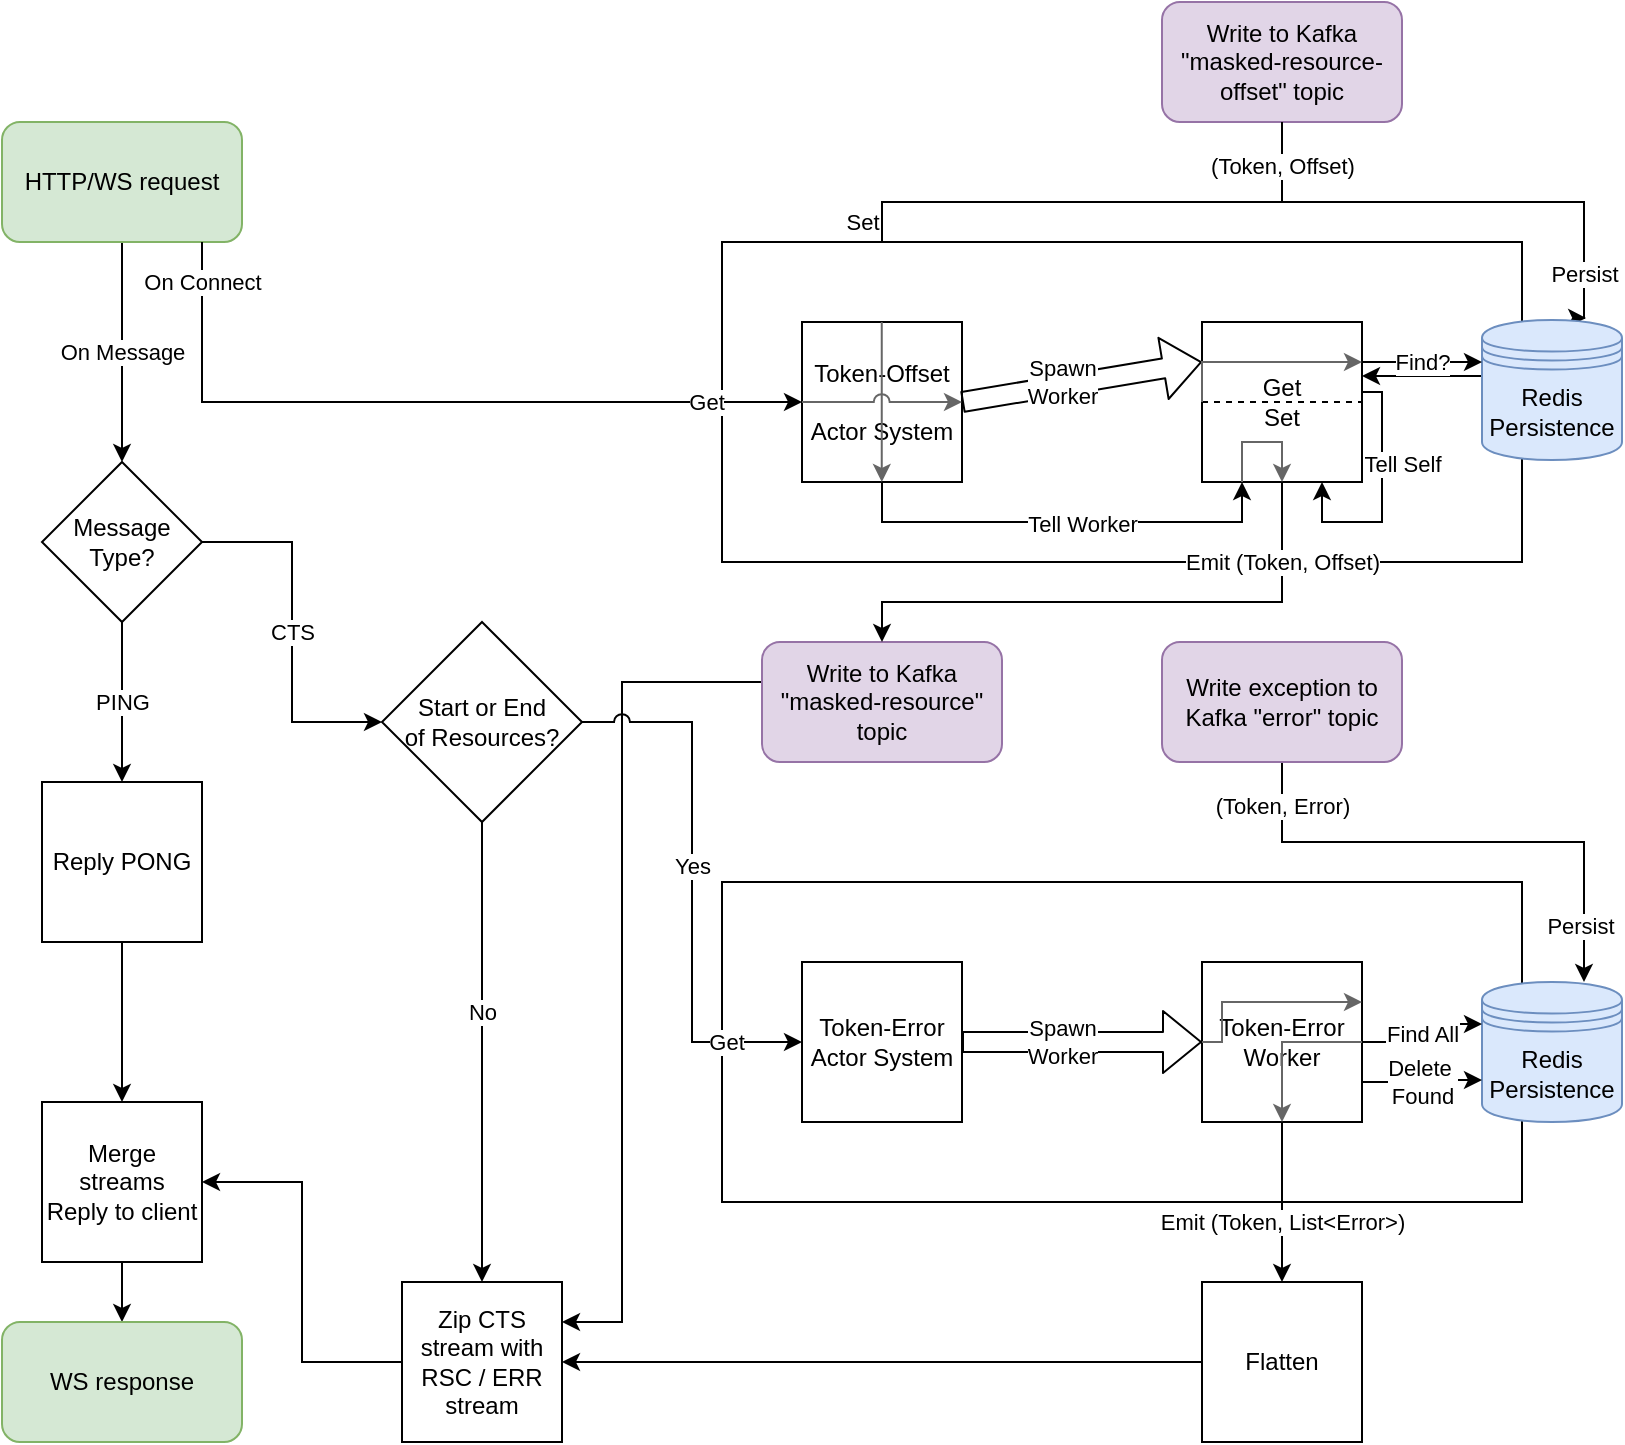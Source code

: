 <mxfile version="14.9.1" type="device"><diagram id="PCUtCnzToY8LgZGgM5Lo" name="Page-1"><mxGraphModel dx="2062" dy="1065" grid="1" gridSize="10" guides="1" tooltips="1" connect="1" arrows="1" fold="1" page="0" pageScale="1" pageWidth="827" pageHeight="1169" math="0" shadow="0"><root><mxCell id="0"/><mxCell id="1" parent="0"/><mxCell id="WjHOmosxUhAQvxq0Jjin-67" style="edgeStyle=orthogonalEdgeStyle;rounded=0;jumpStyle=gap;jumpSize=16;orthogonalLoop=1;jettySize=auto;html=1;exitX=0.5;exitY=1;exitDx=0;exitDy=0;entryX=0.5;entryY=0;entryDx=0;entryDy=0;" parent="1" source="WjHOmosxUhAQvxq0Jjin-1" target="WjHOmosxUhAQvxq0Jjin-4" edge="1"><mxGeometry relative="1" as="geometry"/></mxCell><mxCell id="WjHOmosxUhAQvxq0Jjin-68" value="On Message" style="edgeLabel;html=1;align=center;verticalAlign=middle;resizable=0;points=[];" parent="WjHOmosxUhAQvxq0Jjin-67" vertex="1" connectable="0"><mxGeometry x="-0.095" y="2" relative="1" as="geometry"><mxPoint x="-2" y="5" as="offset"/></mxGeometry></mxCell><mxCell id="WjHOmosxUhAQvxq0Jjin-1" value="HTTP/WS request" style="rounded=1;whiteSpace=wrap;html=1;fillColor=#d5e8d4;strokeColor=#82b366;" parent="1" vertex="1"><mxGeometry x="160" y="180" width="120" height="60" as="geometry"/></mxCell><mxCell id="WjHOmosxUhAQvxq0Jjin-69" value="PING" style="edgeStyle=orthogonalEdgeStyle;rounded=0;jumpStyle=gap;jumpSize=16;orthogonalLoop=1;jettySize=auto;html=1;exitX=0.5;exitY=1;exitDx=0;exitDy=0;" parent="1" source="WjHOmosxUhAQvxq0Jjin-4" target="WjHOmosxUhAQvxq0Jjin-5" edge="1"><mxGeometry relative="1" as="geometry"/></mxCell><mxCell id="WjHOmosxUhAQvxq0Jjin-70" value="CTS" style="edgeStyle=orthogonalEdgeStyle;rounded=0;jumpStyle=gap;jumpSize=16;orthogonalLoop=1;jettySize=auto;html=1;exitX=1;exitY=0.5;exitDx=0;exitDy=0;entryX=0;entryY=0.5;entryDx=0;entryDy=0;" parent="1" source="WjHOmosxUhAQvxq0Jjin-4" target="WjHOmosxUhAQvxq0Jjin-8" edge="1"><mxGeometry relative="1" as="geometry"/></mxCell><mxCell id="WjHOmosxUhAQvxq0Jjin-4" value="&lt;div&gt;Message&lt;/div&gt;&lt;div&gt;Type?&lt;br&gt;&lt;/div&gt;" style="rhombus;whiteSpace=wrap;html=1;" parent="1" vertex="1"><mxGeometry x="180" y="350" width="80" height="80" as="geometry"/></mxCell><mxCell id="WjHOmosxUhAQvxq0Jjin-77" style="edgeStyle=orthogonalEdgeStyle;rounded=0;jumpStyle=arc;jumpSize=8;orthogonalLoop=1;jettySize=auto;html=1;exitX=0.5;exitY=1;exitDx=0;exitDy=0;entryX=0.5;entryY=0;entryDx=0;entryDy=0;" parent="1" source="WjHOmosxUhAQvxq0Jjin-5" target="WjHOmosxUhAQvxq0Jjin-80" edge="1"><mxGeometry relative="1" as="geometry"><mxPoint x="420" y="750" as="targetPoint"/></mxGeometry></mxCell><mxCell id="WjHOmosxUhAQvxq0Jjin-5" value="Reply PONG" style="whiteSpace=wrap;html=1;aspect=fixed;" parent="1" vertex="1"><mxGeometry x="180" y="510" width="80" height="80" as="geometry"/></mxCell><mxCell id="WjHOmosxUhAQvxq0Jjin-79" style="edgeStyle=orthogonalEdgeStyle;rounded=0;jumpStyle=arc;jumpSize=8;orthogonalLoop=1;jettySize=auto;html=1;exitX=0.5;exitY=1;exitDx=0;exitDy=0;entryX=0.5;entryY=0;entryDx=0;entryDy=0;" parent="1" source="WjHOmosxUhAQvxq0Jjin-80" target="WjHOmosxUhAQvxq0Jjin-78" edge="1"><mxGeometry relative="1" as="geometry"/></mxCell><mxCell id="WjHOmosxUhAQvxq0Jjin-73" style="edgeStyle=orthogonalEdgeStyle;rounded=0;jumpStyle=gap;jumpSize=16;orthogonalLoop=1;jettySize=auto;html=1;exitX=0.5;exitY=1;exitDx=0;exitDy=0;entryX=0.5;entryY=0;entryDx=0;entryDy=0;" parent="1" source="WjHOmosxUhAQvxq0Jjin-8" target="WjHOmosxUhAQvxq0Jjin-6" edge="1"><mxGeometry relative="1" as="geometry"/></mxCell><mxCell id="WjHOmosxUhAQvxq0Jjin-74" value="No" style="edgeLabel;html=1;align=center;verticalAlign=middle;resizable=0;points=[];" parent="WjHOmosxUhAQvxq0Jjin-73" vertex="1" connectable="0"><mxGeometry x="-0.141" relative="1" as="geometry"><mxPoint y="-4.17" as="offset"/></mxGeometry></mxCell><mxCell id="WjHOmosxUhAQvxq0Jjin-8" value="&lt;div&gt;Start or End&lt;/div&gt;&lt;div&gt;of Resources?&lt;br&gt;&lt;/div&gt;" style="rhombus;whiteSpace=wrap;html=1;" parent="1" vertex="1"><mxGeometry x="350" y="430" width="100" height="100" as="geometry"/></mxCell><mxCell id="WjHOmosxUhAQvxq0Jjin-53" style="edgeStyle=orthogonalEdgeStyle;rounded=0;jumpStyle=gap;jumpSize=16;orthogonalLoop=1;jettySize=auto;html=1;exitX=0.75;exitY=1;exitDx=0;exitDy=0;fillColor=#f5f5f5;strokeColor=#666666;" parent="1" source="WjHOmosxUhAQvxq0Jjin-3" edge="1"><mxGeometry relative="1" as="geometry"><mxPoint x="800" y="360.039" as="targetPoint"/><Array as="points"><mxPoint x="820" y="340"/><mxPoint x="800" y="340"/></Array></mxGeometry></mxCell><mxCell id="WjHOmosxUhAQvxq0Jjin-72" style="edgeStyle=orthogonalEdgeStyle;rounded=0;jumpStyle=gap;jumpSize=6;orthogonalLoop=1;jettySize=auto;html=1;exitX=0;exitY=0.5;exitDx=0;exitDy=0;entryX=1;entryY=0.25;entryDx=0;entryDy=0;" parent="1" source="WjHOmosxUhAQvxq0Jjin-19" target="WjHOmosxUhAQvxq0Jjin-6" edge="1"><mxGeometry relative="1" as="geometry"><Array as="points"><mxPoint x="540" y="460"/><mxPoint x="470" y="460"/><mxPoint x="470" y="780"/></Array></mxGeometry></mxCell><mxCell id="WjHOmosxUhAQvxq0Jjin-78" value="WS response" style="rounded=1;whiteSpace=wrap;html=1;fillColor=#d5e8d4;strokeColor=#82b366;" parent="1" vertex="1"><mxGeometry x="160" y="780" width="120" height="60" as="geometry"/></mxCell><mxCell id="WjHOmosxUhAQvxq0Jjin-80" value="&lt;div&gt;Merge streams&lt;/div&gt;&lt;div&gt;Reply to client&lt;br&gt;&lt;/div&gt;" style="rounded=0;whiteSpace=wrap;html=1;" parent="1" vertex="1"><mxGeometry x="180" y="670" width="80" height="80" as="geometry"/></mxCell><mxCell id="WjHOmosxUhAQvxq0Jjin-17" value="&lt;div&gt;Write to Kafka&lt;br&gt;&lt;/div&gt;&lt;div&gt;&quot;masked-resource-offset&quot; topic&lt;br&gt;&lt;/div&gt;" style="rounded=1;whiteSpace=wrap;html=1;fillColor=#e1d5e7;strokeColor=#9673a6;" parent="1" vertex="1"><mxGeometry x="740" y="120" width="120" height="60" as="geometry"/></mxCell><mxCell id="WjHOmosxUhAQvxq0Jjin-42" style="edgeStyle=orthogonalEdgeStyle;rounded=0;orthogonalLoop=1;jettySize=auto;html=1;exitX=0.5;exitY=1;exitDx=0;exitDy=0;entryX=0.5;entryY=0;entryDx=0;entryDy=0;jumpStyle=none;" parent="1" source="WjHOmosxUhAQvxq0Jjin-17" target="WjHOmosxUhAQvxq0Jjin-2" edge="1"><mxGeometry relative="1" as="geometry"><Array as="points"><mxPoint x="800" y="220"/><mxPoint x="600" y="220"/></Array></mxGeometry></mxCell><mxCell id="WjHOmosxUhAQvxq0Jjin-58" value="Set" style="edgeLabel;html=1;align=center;verticalAlign=middle;resizable=0;points=[];" parent="WjHOmosxUhAQvxq0Jjin-42" vertex="1" connectable="0"><mxGeometry x="0.367" y="-1" relative="1" as="geometry"><mxPoint x="-45" y="11" as="offset"/></mxGeometry></mxCell><mxCell id="WjHOmosxUhAQvxq0Jjin-41" style="edgeStyle=orthogonalEdgeStyle;rounded=0;orthogonalLoop=1;jettySize=auto;html=1;exitX=0.5;exitY=1;exitDx=0;exitDy=0;entryX=0.743;entryY=-0.014;entryDx=0;entryDy=0;entryPerimeter=0;" parent="1" source="WjHOmosxUhAQvxq0Jjin-17" target="WjHOmosxUhAQvxq0Jjin-15" edge="1"><mxGeometry relative="1" as="geometry"><Array as="points"><mxPoint x="800" y="220"/><mxPoint x="951" y="220"/></Array><mxPoint x="951" y="284" as="targetPoint"/></mxGeometry></mxCell><mxCell id="WjHOmosxUhAQvxq0Jjin-57" value="(Token, Offset)" style="edgeLabel;html=1;align=center;verticalAlign=middle;resizable=0;points=[];" parent="WjHOmosxUhAQvxq0Jjin-41" vertex="1" connectable="0"><mxGeometry x="-0.83" relative="1" as="geometry"><mxPoint as="offset"/></mxGeometry></mxCell><mxCell id="WjHOmosxUhAQvxq0Jjin-60" value="Persist" style="edgeLabel;html=1;align=center;verticalAlign=middle;resizable=0;points=[];" parent="WjHOmosxUhAQvxq0Jjin-41" vertex="1" connectable="0"><mxGeometry x="0.816" relative="1" as="geometry"><mxPoint as="offset"/></mxGeometry></mxCell><mxCell id="WjHOmosxUhAQvxq0Jjin-90" style="edgeStyle=orthogonalEdgeStyle;rounded=0;jumpStyle=arc;jumpSize=8;orthogonalLoop=1;jettySize=auto;html=1;exitX=0;exitY=0.5;exitDx=0;exitDy=0;" parent="1" source="WjHOmosxUhAQvxq0Jjin-16" edge="1"><mxGeometry relative="1" as="geometry"><mxPoint x="840" y="639.81" as="targetPoint"/></mxGeometry></mxCell><mxCell id="WjHOmosxUhAQvxq0Jjin-94" value="" style="edgeStyle=orthogonalEdgeStyle;rounded=0;jumpStyle=arc;jumpSize=8;orthogonalLoop=1;jettySize=auto;html=1;exitX=0;exitY=0.5;exitDx=0;exitDy=0;entryX=1;entryY=0.5;entryDx=0;entryDy=0;" parent="1" source="WjHOmosxUhAQvxq0Jjin-6" target="WjHOmosxUhAQvxq0Jjin-80" edge="1"><mxGeometry x="-0.874" relative="1" as="geometry"><mxPoint as="offset"/></mxGeometry></mxCell><mxCell id="WjHOmosxUhAQvxq0Jjin-96" value="Flatten" style="whiteSpace=wrap;html=1;aspect=fixed;" parent="1" vertex="1"><mxGeometry x="760" y="760" width="80" height="80" as="geometry"/></mxCell><mxCell id="WjHOmosxUhAQvxq0Jjin-6" value="&lt;font style=&quot;font-size: 12px&quot;&gt;Zip CTS stream with RSC / ERR stream&lt;/font&gt;" style="whiteSpace=wrap;html=1;aspect=fixed;" parent="1" vertex="1"><mxGeometry x="360" y="760" width="80" height="80" as="geometry"/></mxCell><mxCell id="WjHOmosxUhAQvxq0Jjin-98" value="" style="edgeStyle=orthogonalEdgeStyle;rounded=0;jumpStyle=arc;jumpSize=8;orthogonalLoop=1;jettySize=auto;html=1;exitX=0;exitY=0.5;exitDx=0;exitDy=0;entryX=1;entryY=0.5;entryDx=0;entryDy=0;" parent="1" source="WjHOmosxUhAQvxq0Jjin-96" target="WjHOmosxUhAQvxq0Jjin-6" edge="1"><mxGeometry x="-0.874" relative="1" as="geometry"><mxPoint x="760" y="800" as="sourcePoint"/><mxPoint x="240" y="800" as="targetPoint"/><mxPoint as="offset"/></mxGeometry></mxCell><mxCell id="WjHOmosxUhAQvxq0Jjin-11" value="" style="group" parent="1" vertex="1" connectable="0"><mxGeometry x="520" y="240" width="400" height="160" as="geometry"/></mxCell><mxCell id="WjHOmosxUhAQvxq0Jjin-9" value="" style="rounded=0;whiteSpace=wrap;html=1;" parent="WjHOmosxUhAQvxq0Jjin-11" vertex="1"><mxGeometry width="400" height="160" as="geometry"/></mxCell><mxCell id="XhyqYiHs4z9f9tkzUw5J-3" style="edgeStyle=orthogonalEdgeStyle;rounded=0;jumpStyle=none;orthogonalLoop=1;jettySize=auto;html=1;exitX=0.5;exitY=1;exitDx=0;exitDy=0;entryX=0.25;entryY=1;entryDx=0;entryDy=0;" parent="WjHOmosxUhAQvxq0Jjin-11" source="WjHOmosxUhAQvxq0Jjin-2" target="WjHOmosxUhAQvxq0Jjin-3" edge="1"><mxGeometry relative="1" as="geometry"/></mxCell><mxCell id="XhyqYiHs4z9f9tkzUw5J-4" value="Tell Worker" style="edgeLabel;html=1;align=center;verticalAlign=middle;resizable=0;points=[];" parent="XhyqYiHs4z9f9tkzUw5J-3" vertex="1" connectable="0"><mxGeometry x="-0.051" y="-1" relative="1" as="geometry"><mxPoint x="15.56" as="offset"/></mxGeometry></mxCell><mxCell id="WjHOmosxUhAQvxq0Jjin-2" value="&lt;div&gt;Token-Offset&lt;/div&gt;&lt;div&gt;&lt;br&gt;&lt;/div&gt;&lt;div&gt;Actor System&lt;br&gt;&lt;/div&gt;" style="whiteSpace=wrap;html=1;aspect=fixed;" parent="WjHOmosxUhAQvxq0Jjin-11" vertex="1"><mxGeometry x="40" y="40" width="80" height="80" as="geometry"/></mxCell><mxCell id="WjHOmosxUhAQvxq0Jjin-3" value="&lt;div&gt;Get&lt;/div&gt;&lt;div&gt;Set&lt;br&gt;&lt;/div&gt;" style="whiteSpace=wrap;html=1;aspect=fixed;" parent="WjHOmosxUhAQvxq0Jjin-11" vertex="1"><mxGeometry x="240" y="40" width="80" height="80" as="geometry"/></mxCell><mxCell id="WjHOmosxUhAQvxq0Jjin-34" value="" style="shape=flexArrow;endArrow=classic;html=1;exitX=1;exitY=0.5;exitDx=0;exitDy=0;" parent="WjHOmosxUhAQvxq0Jjin-11" source="WjHOmosxUhAQvxq0Jjin-2" edge="1"><mxGeometry width="50" height="50" relative="1" as="geometry"><mxPoint x="130" y="330" as="sourcePoint"/><mxPoint x="240" y="60" as="targetPoint"/></mxGeometry></mxCell><mxCell id="WjHOmosxUhAQvxq0Jjin-56" value="&lt;div&gt;Spawn&lt;/div&gt;&lt;div&gt;Worker&lt;br&gt;&lt;/div&gt;" style="edgeLabel;html=1;align=center;verticalAlign=middle;resizable=0;points=[];" parent="WjHOmosxUhAQvxq0Jjin-34" vertex="1" connectable="0"><mxGeometry x="-0.221" y="-1" relative="1" as="geometry"><mxPoint x="2.98" y="-3.18" as="offset"/></mxGeometry></mxCell><mxCell id="WjHOmosxUhAQvxq0Jjin-38" style="edgeStyle=orthogonalEdgeStyle;rounded=0;orthogonalLoop=1;jettySize=auto;html=1;entryX=0.75;entryY=1;entryDx=0;entryDy=0;" parent="WjHOmosxUhAQvxq0Jjin-11" edge="1"><mxGeometry relative="1" as="geometry"><mxPoint x="320" y="75" as="sourcePoint"/><mxPoint x="300" y="120" as="targetPoint"/><Array as="points"><mxPoint x="330" y="75"/><mxPoint x="330" y="140"/><mxPoint x="300" y="140"/></Array></mxGeometry></mxCell><mxCell id="WjHOmosxUhAQvxq0Jjin-62" value="Tell Self" style="edgeLabel;html=1;align=center;verticalAlign=middle;resizable=0;points=[];" parent="WjHOmosxUhAQvxq0Jjin-38" vertex="1" connectable="0"><mxGeometry x="-0.267" relative="1" as="geometry"><mxPoint x="10" as="offset"/></mxGeometry></mxCell><mxCell id="WjHOmosxUhAQvxq0Jjin-45" value="" style="endArrow=none;html=1;exitX=0;exitY=0.5;exitDx=0;exitDy=0;entryX=1;entryY=0.5;entryDx=0;entryDy=0;dashed=1;" parent="WjHOmosxUhAQvxq0Jjin-11" source="WjHOmosxUhAQvxq0Jjin-3" target="WjHOmosxUhAQvxq0Jjin-3" edge="1"><mxGeometry width="50" height="50" relative="1" as="geometry"><mxPoint x="130" y="330" as="sourcePoint"/><mxPoint x="180" y="280" as="targetPoint"/></mxGeometry></mxCell><mxCell id="WjHOmosxUhAQvxq0Jjin-52" style="edgeStyle=orthogonalEdgeStyle;rounded=0;jumpStyle=gap;jumpSize=16;orthogonalLoop=1;jettySize=auto;html=1;exitX=0.25;exitY=1;exitDx=0;exitDy=0;entryX=0.5;entryY=1;entryDx=0;entryDy=0;fillColor=#f5f5f5;strokeColor=#666666;" parent="WjHOmosxUhAQvxq0Jjin-11" source="WjHOmosxUhAQvxq0Jjin-3" target="WjHOmosxUhAQvxq0Jjin-3" edge="1"><mxGeometry relative="1" as="geometry"><Array as="points"><mxPoint x="260" y="100"/><mxPoint x="280" y="100"/></Array></mxGeometry></mxCell><mxCell id="WjHOmosxUhAQvxq0Jjin-54" style="edgeStyle=orthogonalEdgeStyle;rounded=0;jumpStyle=gap;jumpSize=16;orthogonalLoop=1;jettySize=auto;html=1;exitX=0;exitY=0.5;exitDx=0;exitDy=0;entryX=1;entryY=0.25;entryDx=0;entryDy=0;fillColor=#f5f5f5;strokeColor=#666666;" parent="WjHOmosxUhAQvxq0Jjin-11" source="WjHOmosxUhAQvxq0Jjin-3" target="WjHOmosxUhAQvxq0Jjin-3" edge="1"><mxGeometry relative="1" as="geometry"><Array as="points"><mxPoint x="240" y="60"/></Array></mxGeometry></mxCell><mxCell id="WjHOmosxUhAQvxq0Jjin-50" style="edgeStyle=orthogonalEdgeStyle;rounded=0;jumpStyle=none;orthogonalLoop=1;jettySize=auto;html=1;exitX=0.5;exitY=0;exitDx=0;exitDy=0;jumpSize=16;fillColor=#f5f5f5;strokeColor=#666666;" parent="WjHOmosxUhAQvxq0Jjin-11" edge="1"><mxGeometry relative="1" as="geometry"><Array as="points"><mxPoint x="79.86" y="120"/><mxPoint x="79.86" y="120"/></Array><mxPoint x="79.86" y="40" as="sourcePoint"/><mxPoint x="79.86" y="120" as="targetPoint"/></mxGeometry></mxCell><mxCell id="WjHOmosxUhAQvxq0Jjin-51" style="edgeStyle=orthogonalEdgeStyle;rounded=0;jumpStyle=arc;orthogonalLoop=1;jettySize=auto;html=1;exitX=0;exitY=0.5;exitDx=0;exitDy=0;entryX=1;entryY=0.5;entryDx=0;entryDy=0;jumpSize=8;fillColor=#f5f5f5;strokeColor=#666666;" parent="WjHOmosxUhAQvxq0Jjin-11" source="WjHOmosxUhAQvxq0Jjin-2" target="WjHOmosxUhAQvxq0Jjin-2" edge="1"><mxGeometry relative="1" as="geometry"><Array as="points"><mxPoint x="90" y="80"/><mxPoint x="90" y="80"/></Array></mxGeometry></mxCell><mxCell id="WjHOmosxUhAQvxq0Jjin-49" style="edgeStyle=orthogonalEdgeStyle;rounded=0;jumpStyle=none;orthogonalLoop=1;jettySize=auto;html=1;exitX=0;exitY=0.5;exitDx=0;exitDy=0;entryX=0.998;entryY=0.304;entryDx=0;entryDy=0;entryPerimeter=0;" parent="1" edge="1"><mxGeometry x="520" y="190" as="geometry"><mxPoint x="900" y="310" as="sourcePoint"/><mxPoint x="840" y="307" as="targetPoint"/><Array as="points"><mxPoint x="900" y="307"/><mxPoint x="870" y="307"/></Array></mxGeometry></mxCell><mxCell id="WjHOmosxUhAQvxq0Jjin-15" value="&lt;div&gt;Redis&lt;/div&gt;&lt;div&gt;Persistence&lt;br&gt;&lt;/div&gt;" style="shape=datastore;whiteSpace=wrap;html=1;fillColor=#dae8fc;strokeColor=#6c8ebf;" parent="1" vertex="1"><mxGeometry x="900" y="279" width="70" height="70" as="geometry"/></mxCell><mxCell id="97DkHqC0hMGYDfFQP353-1" value="Find?" style="edgeStyle=orthogonalEdgeStyle;rounded=0;orthogonalLoop=1;jettySize=auto;html=1;exitX=1;exitY=0.25;exitDx=0;exitDy=0;entryX=0;entryY=0.3;entryDx=0;entryDy=0;" edge="1" parent="1" source="WjHOmosxUhAQvxq0Jjin-3" target="WjHOmosxUhAQvxq0Jjin-15"><mxGeometry relative="1" as="geometry"/></mxCell><mxCell id="WjHOmosxUhAQvxq0Jjin-14" value="" style="group" parent="1" vertex="1" connectable="0"><mxGeometry x="520" y="560" width="400" height="160" as="geometry"/></mxCell><mxCell id="WjHOmosxUhAQvxq0Jjin-13" value="" style="rounded=0;whiteSpace=wrap;html=1;" parent="WjHOmosxUhAQvxq0Jjin-14" vertex="1"><mxGeometry width="400" height="160" as="geometry"/></mxCell><mxCell id="WjHOmosxUhAQvxq0Jjin-7" value="Token-Error Actor System" style="whiteSpace=wrap;html=1;aspect=fixed;" parent="WjHOmosxUhAQvxq0Jjin-14" vertex="1"><mxGeometry x="40" y="40" width="80" height="80" as="geometry"/></mxCell><mxCell id="WjHOmosxUhAQvxq0Jjin-10" value="&lt;div&gt;Token-Error&lt;/div&gt;&lt;div&gt;Worker&lt;br&gt;&lt;/div&gt;" style="whiteSpace=wrap;html=1;aspect=fixed;" parent="WjHOmosxUhAQvxq0Jjin-14" vertex="1"><mxGeometry x="240" y="40" width="80" height="80" as="geometry"/></mxCell><mxCell id="WjHOmosxUhAQvxq0Jjin-87" value="" style="shape=flexArrow;endArrow=classic;html=1;exitX=1;exitY=0.5;exitDx=0;exitDy=0;entryX=0;entryY=0.5;entryDx=0;entryDy=0;" parent="WjHOmosxUhAQvxq0Jjin-14" source="WjHOmosxUhAQvxq0Jjin-7" target="WjHOmosxUhAQvxq0Jjin-10" edge="1"><mxGeometry width="50" height="50" relative="1" as="geometry"><mxPoint x="210" y="70" as="sourcePoint"/><mxPoint x="260" y="20" as="targetPoint"/></mxGeometry></mxCell><mxCell id="WjHOmosxUhAQvxq0Jjin-88" value="&lt;div&gt;Spawn&lt;/div&gt;&lt;div&gt;Worker&lt;br&gt;&lt;/div&gt;" style="edgeLabel;html=1;align=center;verticalAlign=middle;resizable=0;points=[];" parent="WjHOmosxUhAQvxq0Jjin-87" vertex="1" connectable="0"><mxGeometry x="-0.221" relative="1" as="geometry"><mxPoint x="3.15" as="offset"/></mxGeometry></mxCell><mxCell id="XhyqYiHs4z9f9tkzUw5J-1" style="edgeStyle=orthogonalEdgeStyle;rounded=0;orthogonalLoop=1;jettySize=auto;html=1;exitX=1;exitY=0.5;exitDx=0;exitDy=0;entryX=0.5;entryY=1;entryDx=0;entryDy=0;fillColor=#f5f5f5;strokeColor=#666666;" parent="WjHOmosxUhAQvxq0Jjin-14" source="WjHOmosxUhAQvxq0Jjin-10" target="WjHOmosxUhAQvxq0Jjin-10" edge="1"><mxGeometry relative="1" as="geometry"><Array as="points"><mxPoint x="280" y="80"/></Array></mxGeometry></mxCell><mxCell id="XhyqYiHs4z9f9tkzUw5J-2" style="edgeStyle=orthogonalEdgeStyle;rounded=0;orthogonalLoop=1;jettySize=auto;html=1;exitX=0;exitY=0.5;exitDx=0;exitDy=0;entryX=1;entryY=0.25;entryDx=0;entryDy=0;fillColor=#f5f5f5;strokeColor=#666666;" parent="WjHOmosxUhAQvxq0Jjin-14" source="WjHOmosxUhAQvxq0Jjin-10" target="WjHOmosxUhAQvxq0Jjin-10" edge="1"><mxGeometry relative="1" as="geometry"><Array as="points"><mxPoint x="250" y="80"/><mxPoint x="250" y="60"/></Array></mxGeometry></mxCell><mxCell id="WjHOmosxUhAQvxq0Jjin-16" value="Redis Persistence" style="shape=datastore;whiteSpace=wrap;html=1;fillColor=#dae8fc;strokeColor=#6c8ebf;" parent="1" vertex="1"><mxGeometry x="900" y="610" width="70" height="70" as="geometry"/></mxCell><mxCell id="WjHOmosxUhAQvxq0Jjin-83" style="edgeStyle=orthogonalEdgeStyle;rounded=0;jumpStyle=arc;jumpSize=8;orthogonalLoop=1;jettySize=auto;html=1;exitX=0.5;exitY=1;exitDx=0;exitDy=0;" parent="1" source="WjHOmosxUhAQvxq0Jjin-18" edge="1"><mxGeometry as="geometry"><Array as="points"><mxPoint x="800" y="540"/><mxPoint x="951" y="540"/></Array><mxPoint x="951" y="610" as="targetPoint"/></mxGeometry></mxCell><mxCell id="WjHOmosxUhAQvxq0Jjin-84" value="(Token, Error)" style="edgeLabel;html=1;align=center;verticalAlign=middle;resizable=0;points=[];" parent="WjHOmosxUhAQvxq0Jjin-83" vertex="1" connectable="0"><mxGeometry x="-0.9" y="1" relative="1" as="geometry"><mxPoint x="-1" y="8.33" as="offset"/></mxGeometry></mxCell><mxCell id="WjHOmosxUhAQvxq0Jjin-86" value="Persist" style="edgeLabel;html=1;align=center;verticalAlign=middle;resizable=0;points=[];" parent="WjHOmosxUhAQvxq0Jjin-83" vertex="1" connectable="0"><mxGeometry x="0.786" y="-2" relative="1" as="geometry"><mxPoint as="offset"/></mxGeometry></mxCell><mxCell id="WjHOmosxUhAQvxq0Jjin-18" value="&lt;div&gt;Write exception to Kafka&amp;nbsp;&lt;span&gt;&quot;error&quot; topic&lt;/span&gt;&lt;/div&gt;" style="rounded=1;whiteSpace=wrap;html=1;fillColor=#e1d5e7;strokeColor=#9673a6;" parent="1" vertex="1"><mxGeometry x="740" y="440" width="120" height="60" as="geometry"/></mxCell><mxCell id="WjHOmosxUhAQvxq0Jjin-19" value="&lt;div&gt;Write to Kafka&lt;/div&gt;&lt;div&gt;&quot;masked-resource&quot; topic&lt;br&gt;&lt;/div&gt;" style="rounded=1;whiteSpace=wrap;html=1;fillColor=#e1d5e7;strokeColor=#9673a6;" parent="1" vertex="1"><mxGeometry x="540" y="440" width="120" height="60" as="geometry"/></mxCell><mxCell id="97DkHqC0hMGYDfFQP353-3" value="Find All" style="edgeStyle=orthogonalEdgeStyle;rounded=0;orthogonalLoop=1;jettySize=auto;html=1;exitX=1;exitY=0.5;exitDx=0;exitDy=0;entryX=0;entryY=0.3;entryDx=0;entryDy=0;" edge="1" parent="1" source="WjHOmosxUhAQvxq0Jjin-10" target="WjHOmosxUhAQvxq0Jjin-16"><mxGeometry relative="1" as="geometry"/></mxCell><mxCell id="97DkHqC0hMGYDfFQP353-4" value="Delete&amp;nbsp;&lt;br&gt;Found" style="edgeStyle=orthogonalEdgeStyle;rounded=0;orthogonalLoop=1;jettySize=auto;html=1;exitX=1;exitY=0.75;exitDx=0;exitDy=0;entryX=0;entryY=0.7;entryDx=0;entryDy=0;" edge="1" parent="1" source="WjHOmosxUhAQvxq0Jjin-10" target="WjHOmosxUhAQvxq0Jjin-16"><mxGeometry relative="1" as="geometry"/></mxCell><mxCell id="WjHOmosxUhAQvxq0Jjin-97" value="Emit (Token, List&amp;lt;Error&amp;gt;)" style="edgeStyle=orthogonalEdgeStyle;rounded=0;jumpStyle=arc;jumpSize=8;orthogonalLoop=1;jettySize=auto;html=1;exitX=0.5;exitY=1;exitDx=0;exitDy=0;entryX=0.5;entryY=0;entryDx=0;entryDy=0;" parent="1" source="WjHOmosxUhAQvxq0Jjin-10" target="WjHOmosxUhAQvxq0Jjin-96" edge="1"><mxGeometry x="0.25" relative="1" as="geometry"><mxPoint x="800" y="680" as="sourcePoint"/><mxPoint x="240" y="800" as="targetPoint"/><mxPoint as="offset"/></mxGeometry></mxCell><mxCell id="WjHOmosxUhAQvxq0Jjin-75" value="Get" style="edgeStyle=orthogonalEdgeStyle;rounded=0;jumpStyle=arc;jumpSize=8;orthogonalLoop=1;jettySize=auto;html=1;exitX=1;exitY=0.5;exitDx=0;exitDy=0;entryX=0;entryY=0.5;entryDx=0;entryDy=0;" parent="1" source="WjHOmosxUhAQvxq0Jjin-8" target="WjHOmosxUhAQvxq0Jjin-7" edge="1"><mxGeometry x="0.714" relative="1" as="geometry"><mxPoint as="offset"/></mxGeometry></mxCell><mxCell id="WjHOmosxUhAQvxq0Jjin-76" value="Yes" style="edgeLabel;html=1;align=center;verticalAlign=middle;resizable=0;points=[];" parent="WjHOmosxUhAQvxq0Jjin-75" vertex="1" connectable="0"><mxGeometry x="-0.404" y="1" relative="1" as="geometry"><mxPoint x="-1" y="46.67" as="offset"/></mxGeometry></mxCell><mxCell id="WjHOmosxUhAQvxq0Jjin-39" style="edgeStyle=orthogonalEdgeStyle;rounded=0;orthogonalLoop=1;jettySize=auto;html=1;entryX=0;entryY=0.5;entryDx=0;entryDy=0;" parent="1" target="WjHOmosxUhAQvxq0Jjin-2" edge="1"><mxGeometry relative="1" as="geometry"><Array as="points"><mxPoint x="260" y="320"/></Array><mxPoint x="260" y="240" as="sourcePoint"/></mxGeometry></mxCell><mxCell id="WjHOmosxUhAQvxq0Jjin-59" value="Get" style="edgeLabel;html=1;align=center;verticalAlign=middle;resizable=0;points=[];" parent="WjHOmosxUhAQvxq0Jjin-39" vertex="1" connectable="0"><mxGeometry x="0.801" relative="1" as="geometry"><mxPoint x="-10" as="offset"/></mxGeometry></mxCell><mxCell id="WjHOmosxUhAQvxq0Jjin-66" value="On Connect" style="edgeLabel;html=1;align=center;verticalAlign=middle;resizable=0;points=[];" parent="WjHOmosxUhAQvxq0Jjin-39" vertex="1" connectable="0"><mxGeometry x="-0.358" y="-2" relative="1" as="geometry"><mxPoint x="-42" y="-62" as="offset"/></mxGeometry></mxCell><mxCell id="WjHOmosxUhAQvxq0Jjin-44" style="edgeStyle=orthogonalEdgeStyle;rounded=0;jumpStyle=none;orthogonalLoop=1;jettySize=auto;html=1;exitX=0.5;exitY=1;exitDx=0;exitDy=0;entryX=0.5;entryY=0;entryDx=0;entryDy=0;" parent="1" source="WjHOmosxUhAQvxq0Jjin-3" target="WjHOmosxUhAQvxq0Jjin-19" edge="1"><mxGeometry relative="1" as="geometry"><Array as="points"><mxPoint x="800" y="420"/><mxPoint x="600" y="420"/></Array></mxGeometry></mxCell><mxCell id="WjHOmosxUhAQvxq0Jjin-64" value="Emit (Token, Offset)" style="edgeLabel;html=1;align=center;verticalAlign=middle;resizable=0;points=[];" parent="WjHOmosxUhAQvxq0Jjin-44" vertex="1" connectable="0"><mxGeometry x="-0.305" relative="1" as="geometry"><mxPoint x="37" y="-20" as="offset"/></mxGeometry></mxCell></root></mxGraphModel></diagram></mxfile>